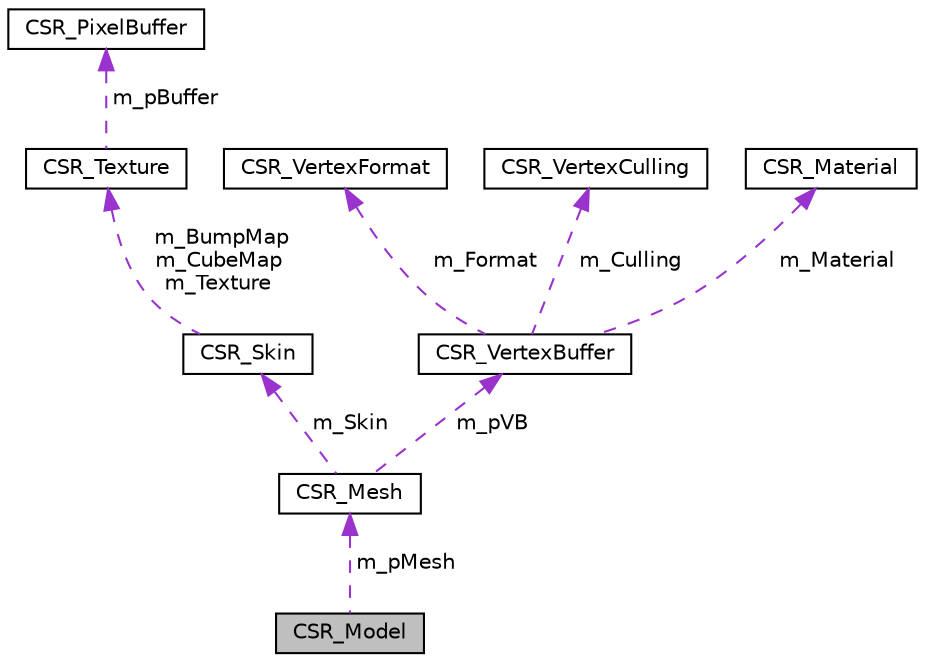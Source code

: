 digraph "CSR_Model"
{
 // LATEX_PDF_SIZE
  edge [fontname="Helvetica",fontsize="10",labelfontname="Helvetica",labelfontsize="10"];
  node [fontname="Helvetica",fontsize="10",shape=record];
  Node1 [label="CSR_Model",height=0.2,width=0.4,color="black", fillcolor="grey75", style="filled", fontcolor="black",tooltip=" "];
  Node2 -> Node1 [dir="back",color="darkorchid3",fontsize="10",style="dashed",label=" m_pMesh" ,fontname="Helvetica"];
  Node2 [label="CSR_Mesh",height=0.2,width=0.4,color="black", fillcolor="white", style="filled",URL="$struct_c_s_r___mesh.html",tooltip=" "];
  Node3 -> Node2 [dir="back",color="darkorchid3",fontsize="10",style="dashed",label=" m_Skin" ,fontname="Helvetica"];
  Node3 [label="CSR_Skin",height=0.2,width=0.4,color="black", fillcolor="white", style="filled",URL="$struct_c_s_r___skin.html",tooltip=" "];
  Node4 -> Node3 [dir="back",color="darkorchid3",fontsize="10",style="dashed",label=" m_BumpMap\nm_CubeMap\nm_Texture" ,fontname="Helvetica"];
  Node4 [label="CSR_Texture",height=0.2,width=0.4,color="black", fillcolor="white", style="filled",URL="$struct_c_s_r___texture.html",tooltip=" "];
  Node5 -> Node4 [dir="back",color="darkorchid3",fontsize="10",style="dashed",label=" m_pBuffer" ,fontname="Helvetica"];
  Node5 [label="CSR_PixelBuffer",height=0.2,width=0.4,color="black", fillcolor="white", style="filled",URL="$struct_c_s_r___pixel_buffer.html",tooltip=" "];
  Node6 -> Node2 [dir="back",color="darkorchid3",fontsize="10",style="dashed",label=" m_pVB" ,fontname="Helvetica"];
  Node6 [label="CSR_VertexBuffer",height=0.2,width=0.4,color="black", fillcolor="white", style="filled",URL="$struct_c_s_r___vertex_buffer.html",tooltip=" "];
  Node7 -> Node6 [dir="back",color="darkorchid3",fontsize="10",style="dashed",label=" m_Format" ,fontname="Helvetica"];
  Node7 [label="CSR_VertexFormat",height=0.2,width=0.4,color="black", fillcolor="white", style="filled",URL="$struct_c_s_r___vertex_format.html",tooltip=" "];
  Node8 -> Node6 [dir="back",color="darkorchid3",fontsize="10",style="dashed",label=" m_Culling" ,fontname="Helvetica"];
  Node8 [label="CSR_VertexCulling",height=0.2,width=0.4,color="black", fillcolor="white", style="filled",URL="$struct_c_s_r___vertex_culling.html",tooltip=" "];
  Node9 -> Node6 [dir="back",color="darkorchid3",fontsize="10",style="dashed",label=" m_Material" ,fontname="Helvetica"];
  Node9 [label="CSR_Material",height=0.2,width=0.4,color="black", fillcolor="white", style="filled",URL="$struct_c_s_r___material.html",tooltip=" "];
}
